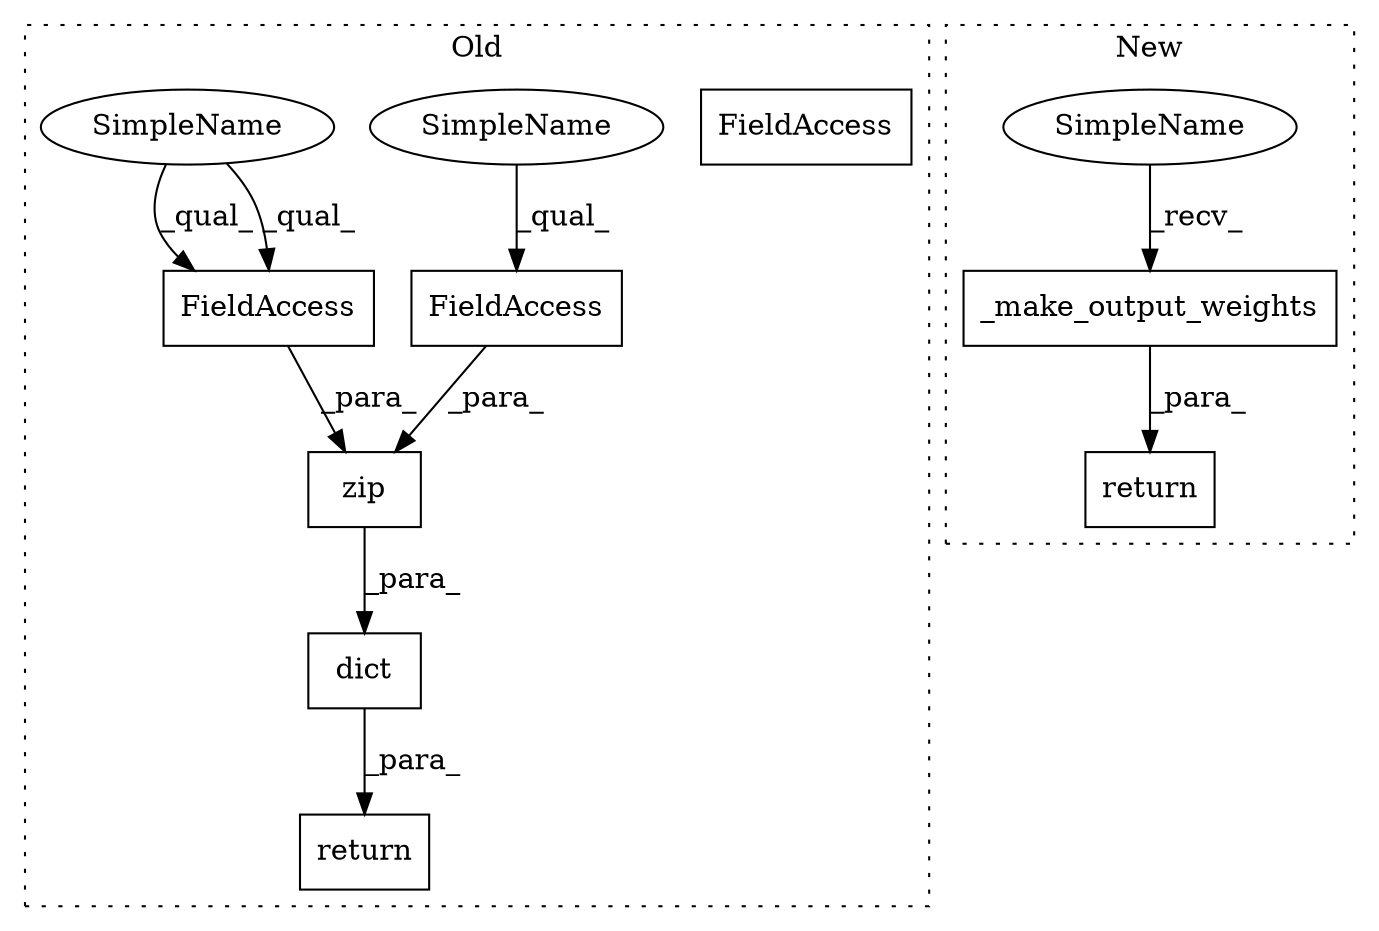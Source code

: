digraph G {
subgraph cluster0 {
1 [label="return" a="41" s="4745" l="7" shape="box"];
3 [label="zip" a="32" s="4757,4786" l="4,1" shape="box"];
4 [label="FieldAccess" a="22" s="4761" l="12" shape="box"];
5 [label="dict" a="32" s="4752,4787" l="5,1" shape="box"];
7 [label="FieldAccess" a="22" s="4774" l="12" shape="box"];
8 [label="SimpleName" a="42" s="4761" l="4" shape="ellipse"];
9 [label="SimpleName" a="42" s="4774" l="4" shape="ellipse"];
10 [label="FieldAccess" a="22" s="4774" l="12" shape="box"];
label = "Old";
style="dotted";
}
subgraph cluster1 {
2 [label="_make_output_weights" a="32" s="4715" l="22" shape="box"];
6 [label="return" a="41" s="4703" l="7" shape="box"];
11 [label="SimpleName" a="42" s="4710" l="4" shape="ellipse"];
label = "New";
style="dotted";
}
2 -> 6 [label="_para_"];
3 -> 5 [label="_para_"];
4 -> 3 [label="_para_"];
5 -> 1 [label="_para_"];
8 -> 4 [label="_qual_"];
9 -> 10 [label="_qual_"];
9 -> 10 [label="_qual_"];
10 -> 3 [label="_para_"];
11 -> 2 [label="_recv_"];
}